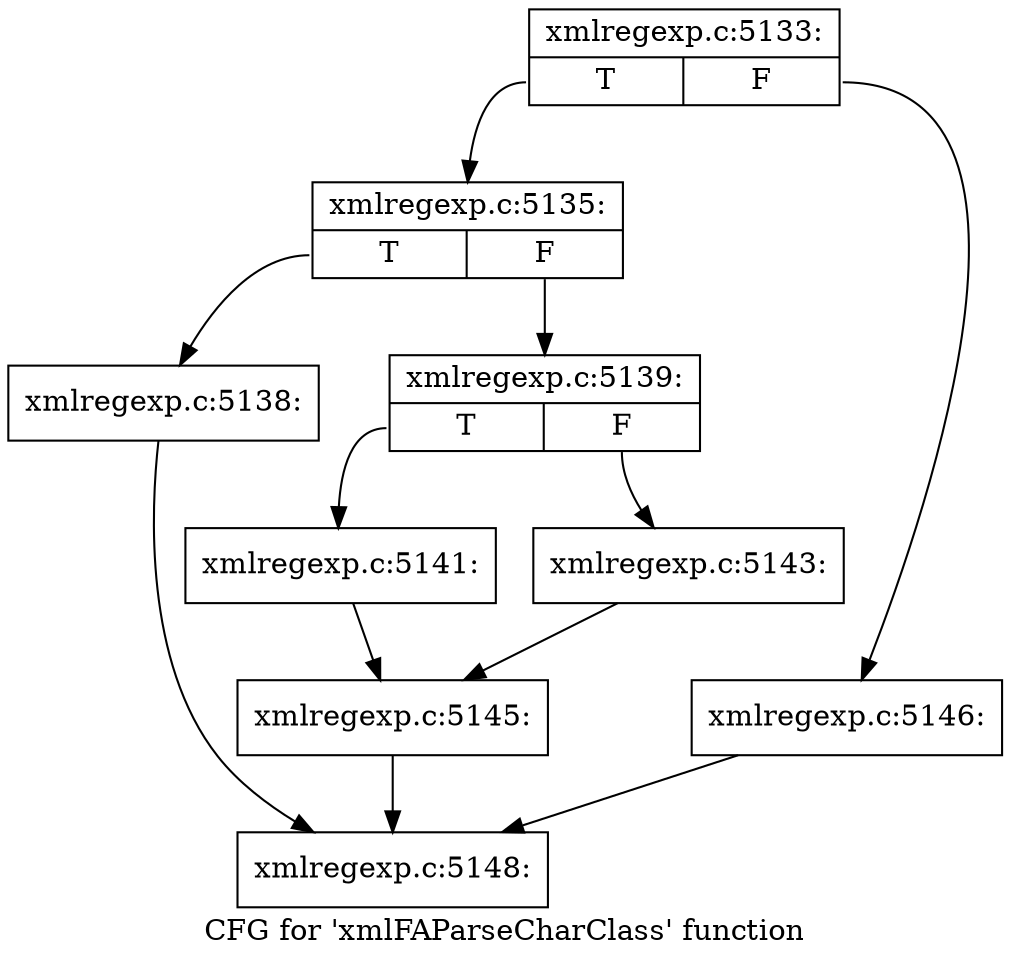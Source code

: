 digraph "CFG for 'xmlFAParseCharClass' function" {
	label="CFG for 'xmlFAParseCharClass' function";

	Node0x3b26620 [shape=record,label="{xmlregexp.c:5133:|{<s0>T|<s1>F}}"];
	Node0x3b26620:s0 -> Node0x3b292f0;
	Node0x3b26620:s1 -> Node0x3b266b0;
	Node0x3b292f0 [shape=record,label="{xmlregexp.c:5135:|{<s0>T|<s1>F}}"];
	Node0x3b292f0:s0 -> Node0x3b2a290;
	Node0x3b292f0:s1 -> Node0x3b2a2e0;
	Node0x3b2a290 [shape=record,label="{xmlregexp.c:5138:}"];
	Node0x3b2a290 -> Node0x3b29340;
	Node0x3b2a2e0 [shape=record,label="{xmlregexp.c:5139:|{<s0>T|<s1>F}}"];
	Node0x3b2a2e0:s0 -> Node0x3b2afd0;
	Node0x3b2a2e0:s1 -> Node0x3b2b350;
	Node0x3b2afd0 [shape=record,label="{xmlregexp.c:5141:}"];
	Node0x3b2afd0 -> Node0x3b2b300;
	Node0x3b2b350 [shape=record,label="{xmlregexp.c:5143:}"];
	Node0x3b2b350 -> Node0x3b2b300;
	Node0x3b2b300 [shape=record,label="{xmlregexp.c:5145:}"];
	Node0x3b2b300 -> Node0x3b29340;
	Node0x3b266b0 [shape=record,label="{xmlregexp.c:5146:}"];
	Node0x3b266b0 -> Node0x3b29340;
	Node0x3b29340 [shape=record,label="{xmlregexp.c:5148:}"];
}
